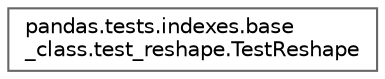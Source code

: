 digraph "Graphical Class Hierarchy"
{
 // LATEX_PDF_SIZE
  bgcolor="transparent";
  edge [fontname=Helvetica,fontsize=10,labelfontname=Helvetica,labelfontsize=10];
  node [fontname=Helvetica,fontsize=10,shape=box,height=0.2,width=0.4];
  rankdir="LR";
  Node0 [id="Node000000",label="pandas.tests.indexes.base\l_class.test_reshape.TestReshape",height=0.2,width=0.4,color="grey40", fillcolor="white", style="filled",URL="$d1/daa/classpandas_1_1tests_1_1indexes_1_1base__class_1_1test__reshape_1_1TestReshape.html",tooltip=" "];
}
